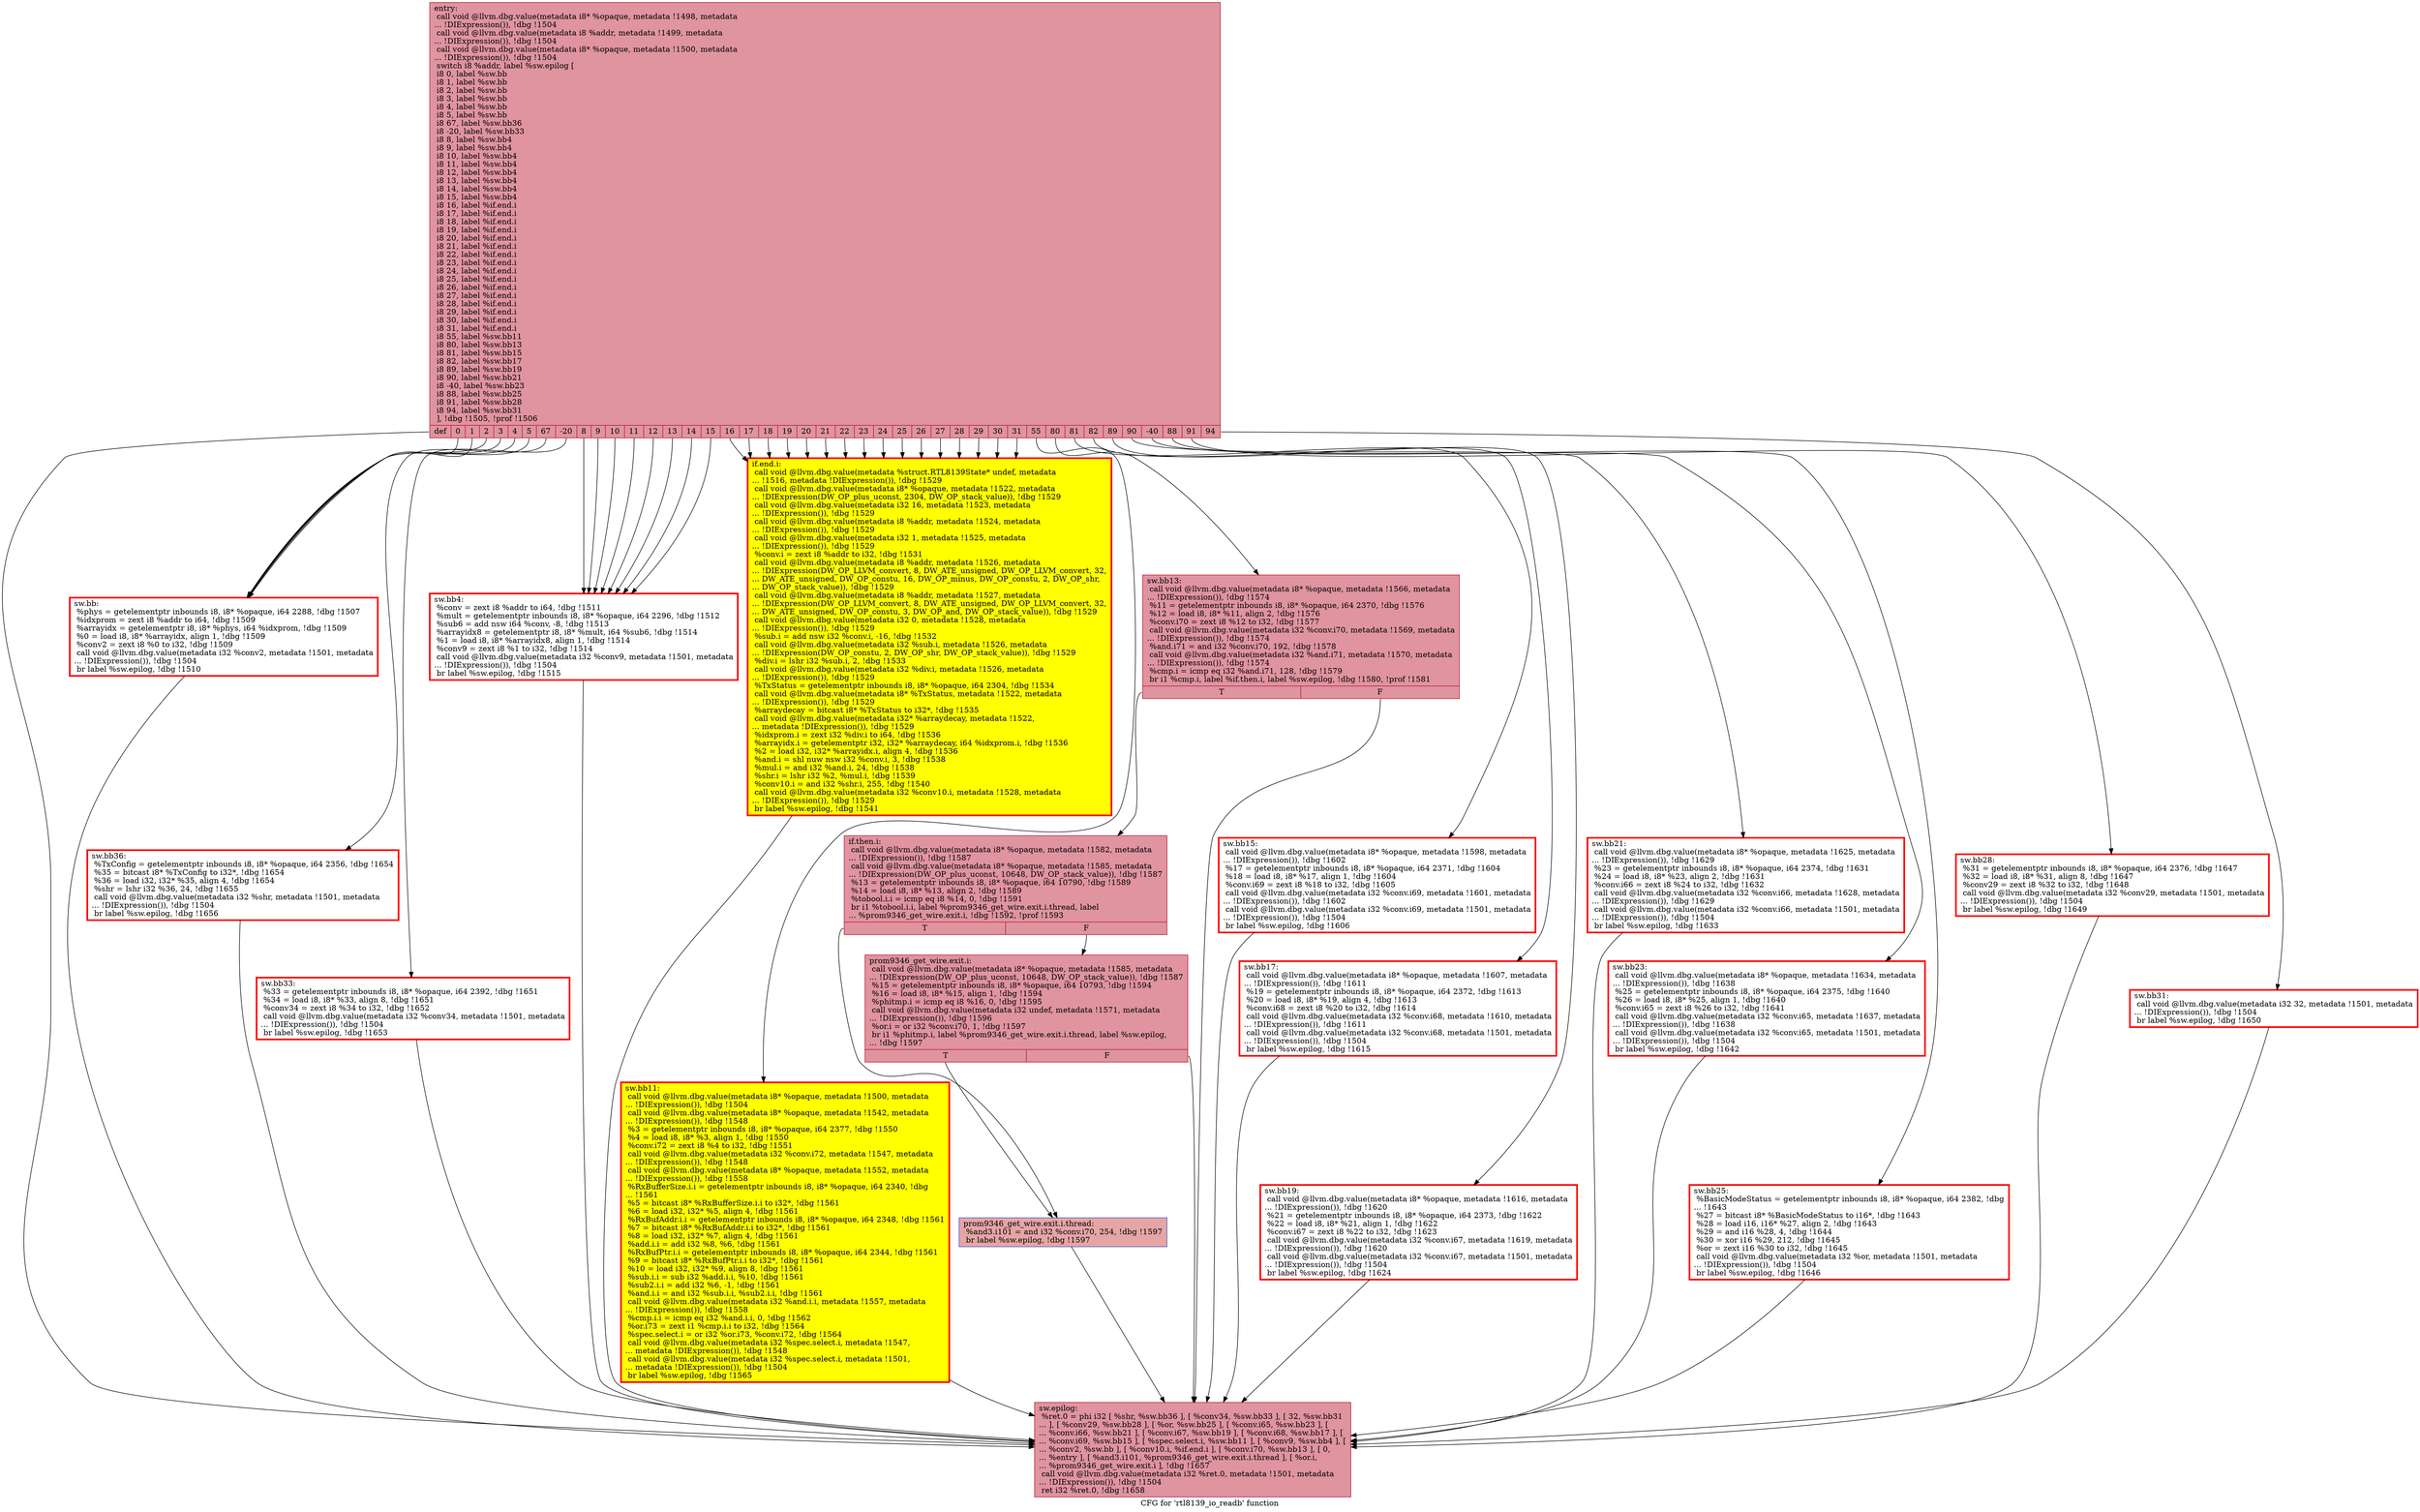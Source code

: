 digraph "CFG for 'rtl8139_io_readb' function" {
	label="CFG for 'rtl8139_io_readb' function";

	Node0x563122ff50c0 [shape=record,color="#b70d28ff", style=filled, fillcolor="#b70d2870",label="{entry:\l  call void @llvm.dbg.value(metadata i8* %opaque, metadata !1498, metadata\l... !DIExpression()), !dbg !1504\l  call void @llvm.dbg.value(metadata i8 %addr, metadata !1499, metadata\l... !DIExpression()), !dbg !1504\l  call void @llvm.dbg.value(metadata i8* %opaque, metadata !1500, metadata\l... !DIExpression()), !dbg !1504\l  switch i8 %addr, label %sw.epilog [\l    i8 0, label %sw.bb\l    i8 1, label %sw.bb\l    i8 2, label %sw.bb\l    i8 3, label %sw.bb\l    i8 4, label %sw.bb\l    i8 5, label %sw.bb\l    i8 67, label %sw.bb36\l    i8 -20, label %sw.bb33\l    i8 8, label %sw.bb4\l    i8 9, label %sw.bb4\l    i8 10, label %sw.bb4\l    i8 11, label %sw.bb4\l    i8 12, label %sw.bb4\l    i8 13, label %sw.bb4\l    i8 14, label %sw.bb4\l    i8 15, label %sw.bb4\l    i8 16, label %if.end.i\l    i8 17, label %if.end.i\l    i8 18, label %if.end.i\l    i8 19, label %if.end.i\l    i8 20, label %if.end.i\l    i8 21, label %if.end.i\l    i8 22, label %if.end.i\l    i8 23, label %if.end.i\l    i8 24, label %if.end.i\l    i8 25, label %if.end.i\l    i8 26, label %if.end.i\l    i8 27, label %if.end.i\l    i8 28, label %if.end.i\l    i8 29, label %if.end.i\l    i8 30, label %if.end.i\l    i8 31, label %if.end.i\l    i8 55, label %sw.bb11\l    i8 80, label %sw.bb13\l    i8 81, label %sw.bb15\l    i8 82, label %sw.bb17\l    i8 89, label %sw.bb19\l    i8 90, label %sw.bb21\l    i8 -40, label %sw.bb23\l    i8 88, label %sw.bb25\l    i8 91, label %sw.bb28\l    i8 94, label %sw.bb31\l  ], !dbg !1505, !prof !1506\l|{<s0>def|<s1>0|<s2>1|<s3>2|<s4>3|<s5>4|<s6>5|<s7>67|<s8>-20|<s9>8|<s10>9|<s11>10|<s12>11|<s13>12|<s14>13|<s15>14|<s16>15|<s17>16|<s18>17|<s19>18|<s20>19|<s21>20|<s22>21|<s23>22|<s24>23|<s25>24|<s26>25|<s27>26|<s28>27|<s29>28|<s30>29|<s31>30|<s32>31|<s33>55|<s34>80|<s35>81|<s36>82|<s37>89|<s38>90|<s39>-40|<s40>88|<s41>91|<s42>94}}"];
	Node0x563122ff50c0:s0 -> Node0x563122ff9360;
	Node0x563122ff50c0:s1 -> Node0x563122ff9900;
	Node0x563122ff50c0:s2 -> Node0x563122ff9900;
	Node0x563122ff50c0:s3 -> Node0x563122ff9900;
	Node0x563122ff50c0:s4 -> Node0x563122ff9900;
	Node0x563122ff50c0:s5 -> Node0x563122ff9900;
	Node0x563122ff50c0:s6 -> Node0x563122ff9900;
	Node0x563122ff50c0:s7 -> Node0x563122feec20;
	Node0x563122ff50c0:s8 -> Node0x563123002c20;
	Node0x563122ff50c0:s9 -> Node0x563122ffb9e0;
	Node0x563122ff50c0:s10 -> Node0x563122ffb9e0;
	Node0x563122ff50c0:s11 -> Node0x563122ffb9e0;
	Node0x563122ff50c0:s12 -> Node0x563122ffb9e0;
	Node0x563122ff50c0:s13 -> Node0x563122ffb9e0;
	Node0x563122ff50c0:s14 -> Node0x563122ffb9e0;
	Node0x563122ff50c0:s15 -> Node0x563122ffb9e0;
	Node0x563122ff50c0:s16 -> Node0x563122ffb9e0;
	Node0x563122ff50c0:s17 -> Node0x5631231fc8c0;
	Node0x563122ff50c0:s18 -> Node0x5631231fc8c0;
	Node0x563122ff50c0:s19 -> Node0x5631231fc8c0;
	Node0x563122ff50c0:s20 -> Node0x5631231fc8c0;
	Node0x563122ff50c0:s21 -> Node0x5631231fc8c0;
	Node0x563122ff50c0:s22 -> Node0x5631231fc8c0;
	Node0x563122ff50c0:s23 -> Node0x5631231fc8c0;
	Node0x563122ff50c0:s24 -> Node0x5631231fc8c0;
	Node0x563122ff50c0:s25 -> Node0x5631231fc8c0;
	Node0x563122ff50c0:s26 -> Node0x5631231fc8c0;
	Node0x563122ff50c0:s27 -> Node0x5631231fc8c0;
	Node0x563122ff50c0:s28 -> Node0x5631231fc8c0;
	Node0x563122ff50c0:s29 -> Node0x5631231fc8c0;
	Node0x563122ff50c0:s30 -> Node0x5631231fc8c0;
	Node0x563122ff50c0:s31 -> Node0x5631231fc8c0;
	Node0x563122ff50c0:s32 -> Node0x5631231fc8c0;
	Node0x563122ff50c0:s33 -> Node0x563122a467c0;
	Node0x563122ff50c0:s34 -> Node0x563122e859c0;
	Node0x563122ff50c0:s35 -> Node0x563122ea7930;
	Node0x563122ff50c0:s36 -> Node0x563122ea79d0;
	Node0x563122ff50c0:s37 -> Node0x563122ea7b90;
	Node0x563122ff50c0:s38 -> Node0x563122ea7d50;
	Node0x563122ff50c0:s39 -> Node0x563122ea7f10;
	Node0x563122ff50c0:s40 -> Node0x563122ea80d0;
	Node0x563122ff50c0:s41 -> Node0x563122e60040;
	Node0x563122ff50c0:s42 -> Node0x563122ffd880;
	Node0x563122ff9900 [shape=record,penwidth=3.0, color="red",label="{sw.bb:                                            \l  %phys = getelementptr inbounds i8, i8* %opaque, i64 2288, !dbg !1507\l  %idxprom = zext i8 %addr to i64, !dbg !1509\l  %arrayidx = getelementptr i8, i8* %phys, i64 %idxprom, !dbg !1509\l  %0 = load i8, i8* %arrayidx, align 1, !dbg !1509\l  %conv2 = zext i8 %0 to i32, !dbg !1509\l  call void @llvm.dbg.value(metadata i32 %conv2, metadata !1501, metadata\l... !DIExpression()), !dbg !1504\l  br label %sw.epilog, !dbg !1510\l}"];
	Node0x563122ff9900 -> Node0x563122ff9360;
	Node0x563122ffb9e0 [shape=record,penwidth=3.0, color="red",label="{sw.bb4:                                           \l  %conv = zext i8 %addr to i64, !dbg !1511\l  %mult = getelementptr inbounds i8, i8* %opaque, i64 2296, !dbg !1512\l  %sub6 = add nsw i64 %conv, -8, !dbg !1513\l  %arrayidx8 = getelementptr i8, i8* %mult, i64 %sub6, !dbg !1514\l  %1 = load i8, i8* %arrayidx8, align 1, !dbg !1514\l  %conv9 = zext i8 %1 to i32, !dbg !1514\l  call void @llvm.dbg.value(metadata i32 %conv9, metadata !1501, metadata\l... !DIExpression()), !dbg !1504\l  br label %sw.epilog, !dbg !1515\l}"];
	Node0x563122ffb9e0 -> Node0x563122ff9360;
	Node0x5631231fc8c0 [shape=record,penwidth=3.0, style="filled", color="red", fillcolor="yellow",label="{if.end.i:                                         \l  call void @llvm.dbg.value(metadata %struct.RTL8139State* undef, metadata\l... !1516, metadata !DIExpression()), !dbg !1529\l  call void @llvm.dbg.value(metadata i8* %opaque, metadata !1522, metadata\l... !DIExpression(DW_OP_plus_uconst, 2304, DW_OP_stack_value)), !dbg !1529\l  call void @llvm.dbg.value(metadata i32 16, metadata !1523, metadata\l... !DIExpression()), !dbg !1529\l  call void @llvm.dbg.value(metadata i8 %addr, metadata !1524, metadata\l... !DIExpression()), !dbg !1529\l  call void @llvm.dbg.value(metadata i32 1, metadata !1525, metadata\l... !DIExpression()), !dbg !1529\l  %conv.i = zext i8 %addr to i32, !dbg !1531\l  call void @llvm.dbg.value(metadata i8 %addr, metadata !1526, metadata\l... !DIExpression(DW_OP_LLVM_convert, 8, DW_ATE_unsigned, DW_OP_LLVM_convert, 32,\l... DW_ATE_unsigned, DW_OP_constu, 16, DW_OP_minus, DW_OP_constu, 2, DW_OP_shr,\l... DW_OP_stack_value)), !dbg !1529\l  call void @llvm.dbg.value(metadata i8 %addr, metadata !1527, metadata\l... !DIExpression(DW_OP_LLVM_convert, 8, DW_ATE_unsigned, DW_OP_LLVM_convert, 32,\l... DW_ATE_unsigned, DW_OP_constu, 3, DW_OP_and, DW_OP_stack_value)), !dbg !1529\l  call void @llvm.dbg.value(metadata i32 0, metadata !1528, metadata\l... !DIExpression()), !dbg !1529\l  %sub.i = add nsw i32 %conv.i, -16, !dbg !1532\l  call void @llvm.dbg.value(metadata i32 %sub.i, metadata !1526, metadata\l... !DIExpression(DW_OP_constu, 2, DW_OP_shr, DW_OP_stack_value)), !dbg !1529\l  %div.i = lshr i32 %sub.i, 2, !dbg !1533\l  call void @llvm.dbg.value(metadata i32 %div.i, metadata !1526, metadata\l... !DIExpression()), !dbg !1529\l  %TxStatus = getelementptr inbounds i8, i8* %opaque, i64 2304, !dbg !1534\l  call void @llvm.dbg.value(metadata i8* %TxStatus, metadata !1522, metadata\l... !DIExpression()), !dbg !1529\l  %arraydecay = bitcast i8* %TxStatus to i32*, !dbg !1535\l  call void @llvm.dbg.value(metadata i32* %arraydecay, metadata !1522,\l... metadata !DIExpression()), !dbg !1529\l  %idxprom.i = zext i32 %div.i to i64, !dbg !1536\l  %arrayidx.i = getelementptr i32, i32* %arraydecay, i64 %idxprom.i, !dbg !1536\l  %2 = load i32, i32* %arrayidx.i, align 4, !dbg !1536\l  %and.i = shl nuw nsw i32 %conv.i, 3, !dbg !1538\l  %mul.i = and i32 %and.i, 24, !dbg !1538\l  %shr.i = lshr i32 %2, %mul.i, !dbg !1539\l  %conv10.i = and i32 %shr.i, 255, !dbg !1540\l  call void @llvm.dbg.value(metadata i32 %conv10.i, metadata !1528, metadata\l... !DIExpression()), !dbg !1529\l  br label %sw.epilog, !dbg !1541\l}"];
	Node0x5631231fc8c0 -> Node0x563122ff9360;
	Node0x563122a467c0 [shape=record,penwidth=3.0, style="filled", color="red", fillcolor="yellow",label="{sw.bb11:                                          \l  call void @llvm.dbg.value(metadata i8* %opaque, metadata !1500, metadata\l... !DIExpression()), !dbg !1504\l  call void @llvm.dbg.value(metadata i8* %opaque, metadata !1542, metadata\l... !DIExpression()), !dbg !1548\l  %3 = getelementptr inbounds i8, i8* %opaque, i64 2377, !dbg !1550\l  %4 = load i8, i8* %3, align 1, !dbg !1550\l  %conv.i72 = zext i8 %4 to i32, !dbg !1551\l  call void @llvm.dbg.value(metadata i32 %conv.i72, metadata !1547, metadata\l... !DIExpression()), !dbg !1548\l  call void @llvm.dbg.value(metadata i8* %opaque, metadata !1552, metadata\l... !DIExpression()), !dbg !1558\l  %RxBufferSize.i.i = getelementptr inbounds i8, i8* %opaque, i64 2340, !dbg\l... !1561\l  %5 = bitcast i8* %RxBufferSize.i.i to i32*, !dbg !1561\l  %6 = load i32, i32* %5, align 4, !dbg !1561\l  %RxBufAddr.i.i = getelementptr inbounds i8, i8* %opaque, i64 2348, !dbg !1561\l  %7 = bitcast i8* %RxBufAddr.i.i to i32*, !dbg !1561\l  %8 = load i32, i32* %7, align 4, !dbg !1561\l  %add.i.i = add i32 %8, %6, !dbg !1561\l  %RxBufPtr.i.i = getelementptr inbounds i8, i8* %opaque, i64 2344, !dbg !1561\l  %9 = bitcast i8* %RxBufPtr.i.i to i32*, !dbg !1561\l  %10 = load i32, i32* %9, align 8, !dbg !1561\l  %sub.i.i = sub i32 %add.i.i, %10, !dbg !1561\l  %sub2.i.i = add i32 %6, -1, !dbg !1561\l  %and.i.i = and i32 %sub.i.i, %sub2.i.i, !dbg !1561\l  call void @llvm.dbg.value(metadata i32 %and.i.i, metadata !1557, metadata\l... !DIExpression()), !dbg !1558\l  %cmp.i.i = icmp eq i32 %and.i.i, 0, !dbg !1562\l  %or.i73 = zext i1 %cmp.i.i to i32, !dbg !1564\l  %spec.select.i = or i32 %or.i73, %conv.i72, !dbg !1564\l  call void @llvm.dbg.value(metadata i32 %spec.select.i, metadata !1547,\l... metadata !DIExpression()), !dbg !1548\l  call void @llvm.dbg.value(metadata i32 %spec.select.i, metadata !1501,\l... metadata !DIExpression()), !dbg !1504\l  br label %sw.epilog, !dbg !1565\l}"];
	Node0x563122a467c0 -> Node0x563122ff9360;
	Node0x563122e859c0 [shape=record,color="#b70d28ff", style=filled, fillcolor="#b70d2870",label="{sw.bb13:                                          \l  call void @llvm.dbg.value(metadata i8* %opaque, metadata !1566, metadata\l... !DIExpression()), !dbg !1574\l  %11 = getelementptr inbounds i8, i8* %opaque, i64 2370, !dbg !1576\l  %12 = load i8, i8* %11, align 2, !dbg !1576\l  %conv.i70 = zext i8 %12 to i32, !dbg !1577\l  call void @llvm.dbg.value(metadata i32 %conv.i70, metadata !1569, metadata\l... !DIExpression()), !dbg !1574\l  %and.i71 = and i32 %conv.i70, 192, !dbg !1578\l  call void @llvm.dbg.value(metadata i32 %and.i71, metadata !1570, metadata\l... !DIExpression()), !dbg !1574\l  %cmp.i = icmp eq i32 %and.i71, 128, !dbg !1579\l  br i1 %cmp.i, label %if.then.i, label %sw.epilog, !dbg !1580, !prof !1581\l|{<s0>T|<s1>F}}"];
	Node0x563122e859c0:s0 -> Node0x563123174db0;
	Node0x563122e859c0:s1 -> Node0x563122ff9360;
	Node0x563123174db0 [shape=record,color="#b70d28ff", style=filled, fillcolor="#b70d2870",label="{if.then.i:                                        \l  call void @llvm.dbg.value(metadata i8* %opaque, metadata !1582, metadata\l... !DIExpression()), !dbg !1587\l  call void @llvm.dbg.value(metadata i8* %opaque, metadata !1585, metadata\l... !DIExpression(DW_OP_plus_uconst, 10648, DW_OP_stack_value)), !dbg !1587\l  %13 = getelementptr inbounds i8, i8* %opaque, i64 10790, !dbg !1589\l  %14 = load i8, i8* %13, align 2, !dbg !1589\l  %tobool.i.i = icmp eq i8 %14, 0, !dbg !1591\l  br i1 %tobool.i.i, label %prom9346_get_wire.exit.i.thread, label\l... %prom9346_get_wire.exit.i, !dbg !1592, !prof !1593\l|{<s0>T|<s1>F}}"];
	Node0x563123174db0:s0 -> Node0x5631231f4580;
	Node0x563123174db0:s1 -> Node0x5631231e6b50;
	Node0x5631231e6b50 [shape=record,color="#b70d28ff", style=filled, fillcolor="#b70d2870",label="{prom9346_get_wire.exit.i:                         \l  call void @llvm.dbg.value(metadata i8* %opaque, metadata !1585, metadata\l... !DIExpression(DW_OP_plus_uconst, 10648, DW_OP_stack_value)), !dbg !1587\l  %15 = getelementptr inbounds i8, i8* %opaque, i64 10793, !dbg !1594\l  %16 = load i8, i8* %15, align 1, !dbg !1594\l  %phitmp.i = icmp eq i8 %16, 0, !dbg !1595\l  call void @llvm.dbg.value(metadata i32 undef, metadata !1571, metadata\l... !DIExpression()), !dbg !1596\l  %or.i = or i32 %conv.i70, 1, !dbg !1597\l  br i1 %phitmp.i, label %prom9346_get_wire.exit.i.thread, label %sw.epilog,\l... !dbg !1597\l|{<s0>T|<s1>F}}"];
	Node0x5631231e6b50:s0 -> Node0x5631231f4580;
	Node0x5631231e6b50:s1 -> Node0x563122ff9360;
	Node0x5631231f4580 [shape=record,color="#3d50c3ff", style=filled, fillcolor="#c5333470",label="{prom9346_get_wire.exit.i.thread:                  \l  %and3.i101 = and i32 %conv.i70, 254, !dbg !1597\l  br label %sw.epilog, !dbg !1597\l}"];
	Node0x5631231f4580 -> Node0x563122ff9360;
	Node0x563122ea7930 [shape=record,penwidth=3.0, color="red",label="{sw.bb15:                                          \l  call void @llvm.dbg.value(metadata i8* %opaque, metadata !1598, metadata\l... !DIExpression()), !dbg !1602\l  %17 = getelementptr inbounds i8, i8* %opaque, i64 2371, !dbg !1604\l  %18 = load i8, i8* %17, align 1, !dbg !1604\l  %conv.i69 = zext i8 %18 to i32, !dbg !1605\l  call void @llvm.dbg.value(metadata i32 %conv.i69, metadata !1601, metadata\l... !DIExpression()), !dbg !1602\l  call void @llvm.dbg.value(metadata i32 %conv.i69, metadata !1501, metadata\l... !DIExpression()), !dbg !1504\l  br label %sw.epilog, !dbg !1606\l}"];
	Node0x563122ea7930 -> Node0x563122ff9360;
	Node0x563122ea79d0 [shape=record,penwidth=3.0, color="red",label="{sw.bb17:                                          \l  call void @llvm.dbg.value(metadata i8* %opaque, metadata !1607, metadata\l... !DIExpression()), !dbg !1611\l  %19 = getelementptr inbounds i8, i8* %opaque, i64 2372, !dbg !1613\l  %20 = load i8, i8* %19, align 4, !dbg !1613\l  %conv.i68 = zext i8 %20 to i32, !dbg !1614\l  call void @llvm.dbg.value(metadata i32 %conv.i68, metadata !1610, metadata\l... !DIExpression()), !dbg !1611\l  call void @llvm.dbg.value(metadata i32 %conv.i68, metadata !1501, metadata\l... !DIExpression()), !dbg !1504\l  br label %sw.epilog, !dbg !1615\l}"];
	Node0x563122ea79d0 -> Node0x563122ff9360;
	Node0x563122ea7b90 [shape=record,penwidth=3.0, color="red",label="{sw.bb19:                                          \l  call void @llvm.dbg.value(metadata i8* %opaque, metadata !1616, metadata\l... !DIExpression()), !dbg !1620\l  %21 = getelementptr inbounds i8, i8* %opaque, i64 2373, !dbg !1622\l  %22 = load i8, i8* %21, align 1, !dbg !1622\l  %conv.i67 = zext i8 %22 to i32, !dbg !1623\l  call void @llvm.dbg.value(metadata i32 %conv.i67, metadata !1619, metadata\l... !DIExpression()), !dbg !1620\l  call void @llvm.dbg.value(metadata i32 %conv.i67, metadata !1501, metadata\l... !DIExpression()), !dbg !1504\l  br label %sw.epilog, !dbg !1624\l}"];
	Node0x563122ea7b90 -> Node0x563122ff9360;
	Node0x563122ea7d50 [shape=record,penwidth=3.0, color="red",label="{sw.bb21:                                          \l  call void @llvm.dbg.value(metadata i8* %opaque, metadata !1625, metadata\l... !DIExpression()), !dbg !1629\l  %23 = getelementptr inbounds i8, i8* %opaque, i64 2374, !dbg !1631\l  %24 = load i8, i8* %23, align 2, !dbg !1631\l  %conv.i66 = zext i8 %24 to i32, !dbg !1632\l  call void @llvm.dbg.value(metadata i32 %conv.i66, metadata !1628, metadata\l... !DIExpression()), !dbg !1629\l  call void @llvm.dbg.value(metadata i32 %conv.i66, metadata !1501, metadata\l... !DIExpression()), !dbg !1504\l  br label %sw.epilog, !dbg !1633\l}"];
	Node0x563122ea7d50 -> Node0x563122ff9360;
	Node0x563122ea7f10 [shape=record,penwidth=3.0, color="red",label="{sw.bb23:                                          \l  call void @llvm.dbg.value(metadata i8* %opaque, metadata !1634, metadata\l... !DIExpression()), !dbg !1638\l  %25 = getelementptr inbounds i8, i8* %opaque, i64 2375, !dbg !1640\l  %26 = load i8, i8* %25, align 1, !dbg !1640\l  %conv.i65 = zext i8 %26 to i32, !dbg !1641\l  call void @llvm.dbg.value(metadata i32 %conv.i65, metadata !1637, metadata\l... !DIExpression()), !dbg !1638\l  call void @llvm.dbg.value(metadata i32 %conv.i65, metadata !1501, metadata\l... !DIExpression()), !dbg !1504\l  br label %sw.epilog, !dbg !1642\l}"];
	Node0x563122ea7f10 -> Node0x563122ff9360;
	Node0x563122ea80d0 [shape=record,penwidth=3.0, color="red",label="{sw.bb25:                                          \l  %BasicModeStatus = getelementptr inbounds i8, i8* %opaque, i64 2382, !dbg\l... !1643\l  %27 = bitcast i8* %BasicModeStatus to i16*, !dbg !1643\l  %28 = load i16, i16* %27, align 2, !dbg !1643\l  %29 = and i16 %28, 4, !dbg !1644\l  %30 = xor i16 %29, 212, !dbg !1645\l  %or = zext i16 %30 to i32, !dbg !1645\l  call void @llvm.dbg.value(metadata i32 %or, metadata !1501, metadata\l... !DIExpression()), !dbg !1504\l  br label %sw.epilog, !dbg !1646\l}"];
	Node0x563122ea80d0 -> Node0x563122ff9360;
	Node0x563122e60040 [shape=record,penwidth=3.0, color="red",label="{sw.bb28:                                          \l  %31 = getelementptr inbounds i8, i8* %opaque, i64 2376, !dbg !1647\l  %32 = load i8, i8* %31, align 8, !dbg !1647\l  %conv29 = zext i8 %32 to i32, !dbg !1648\l  call void @llvm.dbg.value(metadata i32 %conv29, metadata !1501, metadata\l... !DIExpression()), !dbg !1504\l  br label %sw.epilog, !dbg !1649\l}"];
	Node0x563122e60040 -> Node0x563122ff9360;
	Node0x563122ffd880 [shape=record,penwidth=3.0, color="red",label="{sw.bb31:                                          \l  call void @llvm.dbg.value(metadata i32 32, metadata !1501, metadata\l... !DIExpression()), !dbg !1504\l  br label %sw.epilog, !dbg !1650\l}"];
	Node0x563122ffd880 -> Node0x563122ff9360;
	Node0x563123002c20 [shape=record,penwidth=3.0, color="red",label="{sw.bb33:                                          \l  %33 = getelementptr inbounds i8, i8* %opaque, i64 2392, !dbg !1651\l  %34 = load i8, i8* %33, align 8, !dbg !1651\l  %conv34 = zext i8 %34 to i32, !dbg !1652\l  call void @llvm.dbg.value(metadata i32 %conv34, metadata !1501, metadata\l... !DIExpression()), !dbg !1504\l  br label %sw.epilog, !dbg !1653\l}"];
	Node0x563123002c20 -> Node0x563122ff9360;
	Node0x563122feec20 [shape=record,penwidth=3.0, color="red",label="{sw.bb36:                                          \l  %TxConfig = getelementptr inbounds i8, i8* %opaque, i64 2356, !dbg !1654\l  %35 = bitcast i8* %TxConfig to i32*, !dbg !1654\l  %36 = load i32, i32* %35, align 4, !dbg !1654\l  %shr = lshr i32 %36, 24, !dbg !1655\l  call void @llvm.dbg.value(metadata i32 %shr, metadata !1501, metadata\l... !DIExpression()), !dbg !1504\l  br label %sw.epilog, !dbg !1656\l}"];
	Node0x563122feec20 -> Node0x563122ff9360;
	Node0x563122ff9360 [shape=record,color="#b70d28ff", style=filled, fillcolor="#b70d2870",label="{sw.epilog:                                        \l  %ret.0 = phi i32 [ %shr, %sw.bb36 ], [ %conv34, %sw.bb33 ], [ 32, %sw.bb31\l... ], [ %conv29, %sw.bb28 ], [ %or, %sw.bb25 ], [ %conv.i65, %sw.bb23 ], [\l... %conv.i66, %sw.bb21 ], [ %conv.i67, %sw.bb19 ], [ %conv.i68, %sw.bb17 ], [\l... %conv.i69, %sw.bb15 ], [ %spec.select.i, %sw.bb11 ], [ %conv9, %sw.bb4 ], [\l... %conv2, %sw.bb ], [ %conv10.i, %if.end.i ], [ %conv.i70, %sw.bb13 ], [ 0,\l... %entry ], [ %and3.i101, %prom9346_get_wire.exit.i.thread ], [ %or.i,\l... %prom9346_get_wire.exit.i ], !dbg !1657\l  call void @llvm.dbg.value(metadata i32 %ret.0, metadata !1501, metadata\l... !DIExpression()), !dbg !1504\l  ret i32 %ret.0, !dbg !1658\l}"];
}
